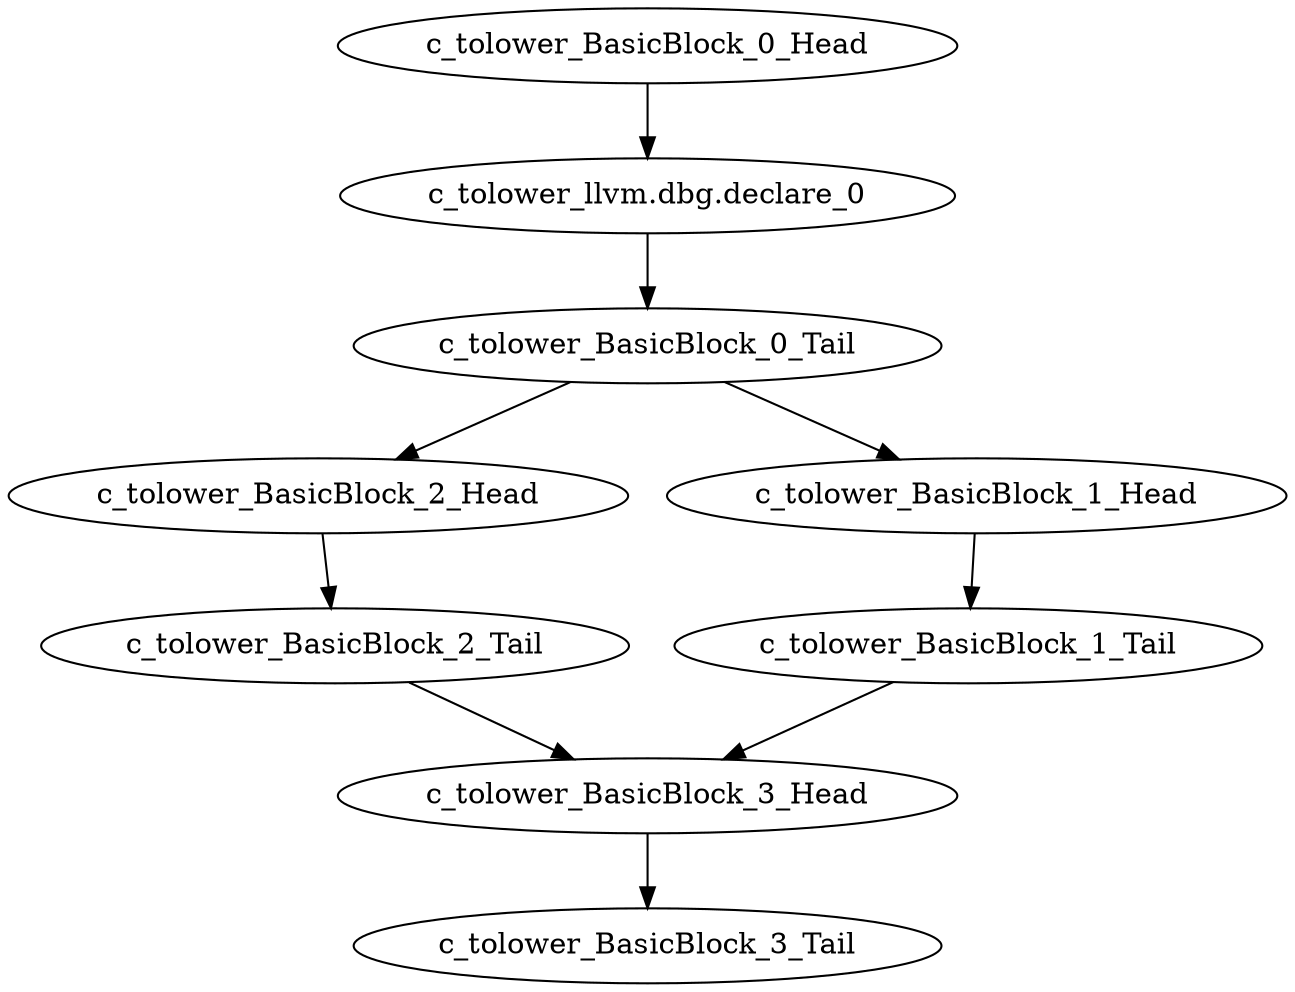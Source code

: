 digraph G {
    "c_tolower_BasicBlock_1_Tail" -> "c_tolower_BasicBlock_3_Head"
    "c_tolower_BasicBlock_0_Tail" -> "c_tolower_BasicBlock_2_Head"
    "c_tolower_BasicBlock_0_Tail" -> "c_tolower_BasicBlock_1_Head"
    "c_tolower_BasicBlock_2_Tail" -> "c_tolower_BasicBlock_3_Head"
    "c_tolower_BasicBlock_2_Head" -> "c_tolower_BasicBlock_2_Tail"
    "c_tolower_BasicBlock_0_Head" -> "c_tolower_llvm.dbg.declare_0"
    "c_tolower_llvm.dbg.declare_0" -> "c_tolower_BasicBlock_0_Tail"
    "c_tolower_BasicBlock_1_Head" -> "c_tolower_BasicBlock_1_Tail"
    "c_tolower_BasicBlock_3_Head" -> "c_tolower_BasicBlock_3_Tail"
}
